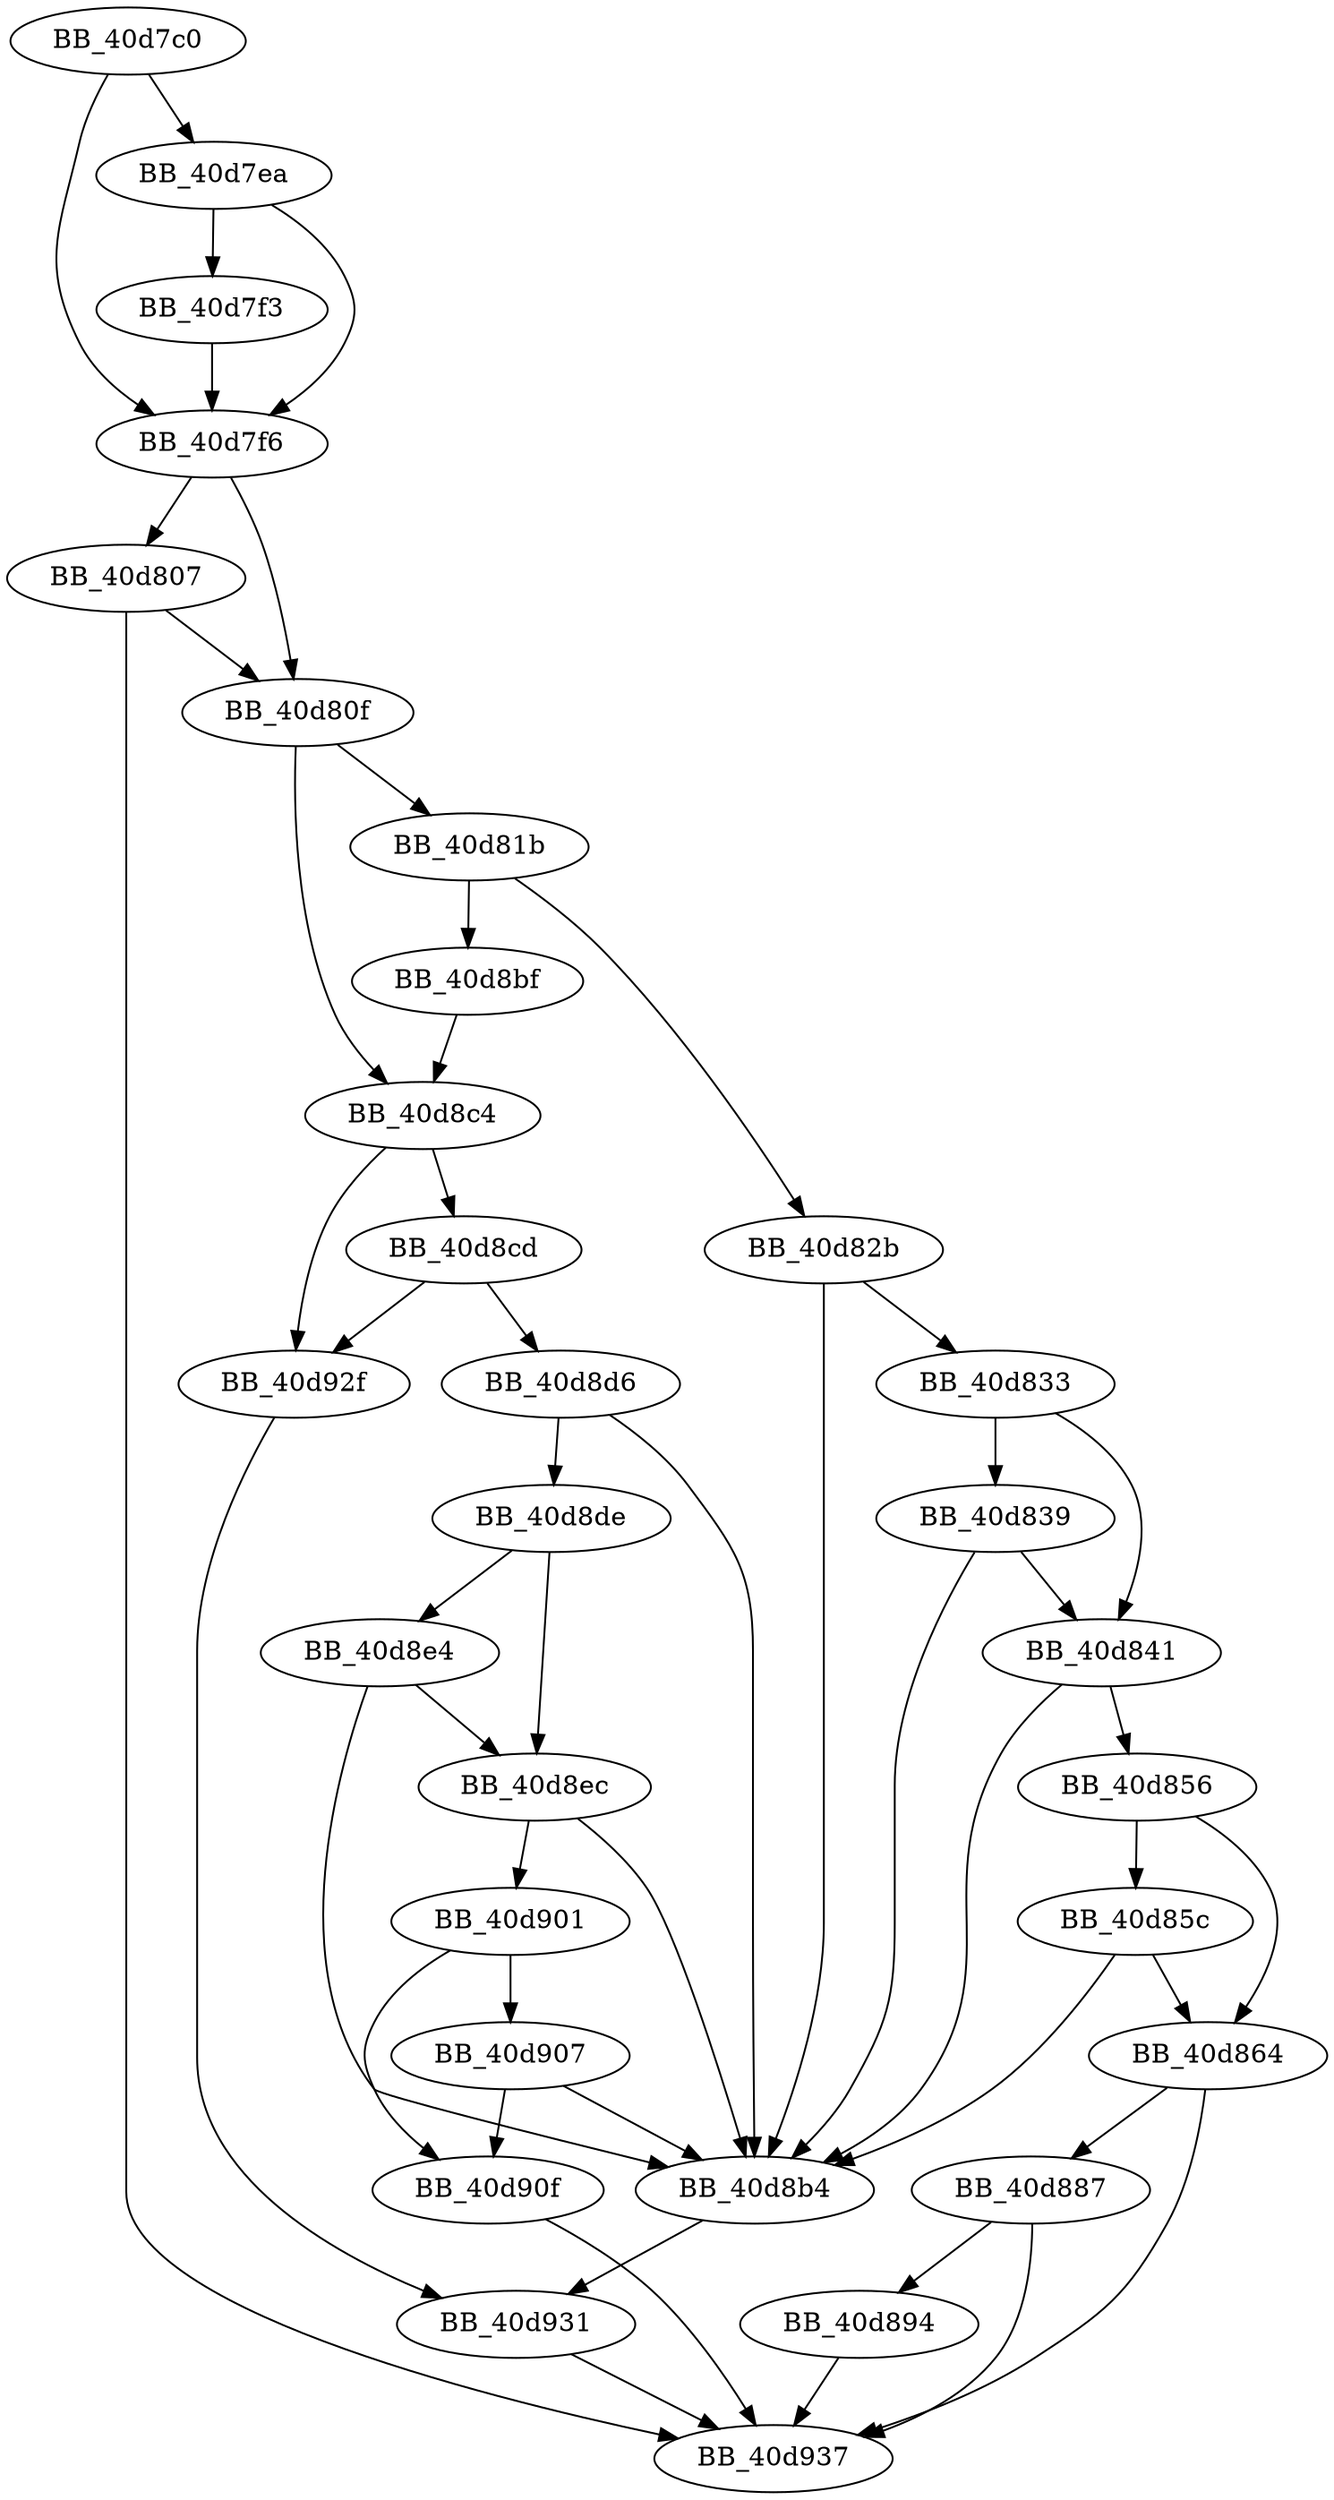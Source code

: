DiGraph sub_40D7C0{
BB_40d7c0->BB_40d7ea
BB_40d7c0->BB_40d7f6
BB_40d7ea->BB_40d7f3
BB_40d7ea->BB_40d7f6
BB_40d7f3->BB_40d7f6
BB_40d7f6->BB_40d807
BB_40d7f6->BB_40d80f
BB_40d807->BB_40d80f
BB_40d807->BB_40d937
BB_40d80f->BB_40d81b
BB_40d80f->BB_40d8c4
BB_40d81b->BB_40d82b
BB_40d81b->BB_40d8bf
BB_40d82b->BB_40d833
BB_40d82b->BB_40d8b4
BB_40d833->BB_40d839
BB_40d833->BB_40d841
BB_40d839->BB_40d841
BB_40d839->BB_40d8b4
BB_40d841->BB_40d856
BB_40d841->BB_40d8b4
BB_40d856->BB_40d85c
BB_40d856->BB_40d864
BB_40d85c->BB_40d864
BB_40d85c->BB_40d8b4
BB_40d864->BB_40d887
BB_40d864->BB_40d937
BB_40d887->BB_40d894
BB_40d887->BB_40d937
BB_40d894->BB_40d937
BB_40d8b4->BB_40d931
BB_40d8bf->BB_40d8c4
BB_40d8c4->BB_40d8cd
BB_40d8c4->BB_40d92f
BB_40d8cd->BB_40d8d6
BB_40d8cd->BB_40d92f
BB_40d8d6->BB_40d8b4
BB_40d8d6->BB_40d8de
BB_40d8de->BB_40d8e4
BB_40d8de->BB_40d8ec
BB_40d8e4->BB_40d8b4
BB_40d8e4->BB_40d8ec
BB_40d8ec->BB_40d8b4
BB_40d8ec->BB_40d901
BB_40d901->BB_40d907
BB_40d901->BB_40d90f
BB_40d907->BB_40d8b4
BB_40d907->BB_40d90f
BB_40d90f->BB_40d937
BB_40d92f->BB_40d931
BB_40d931->BB_40d937
}
